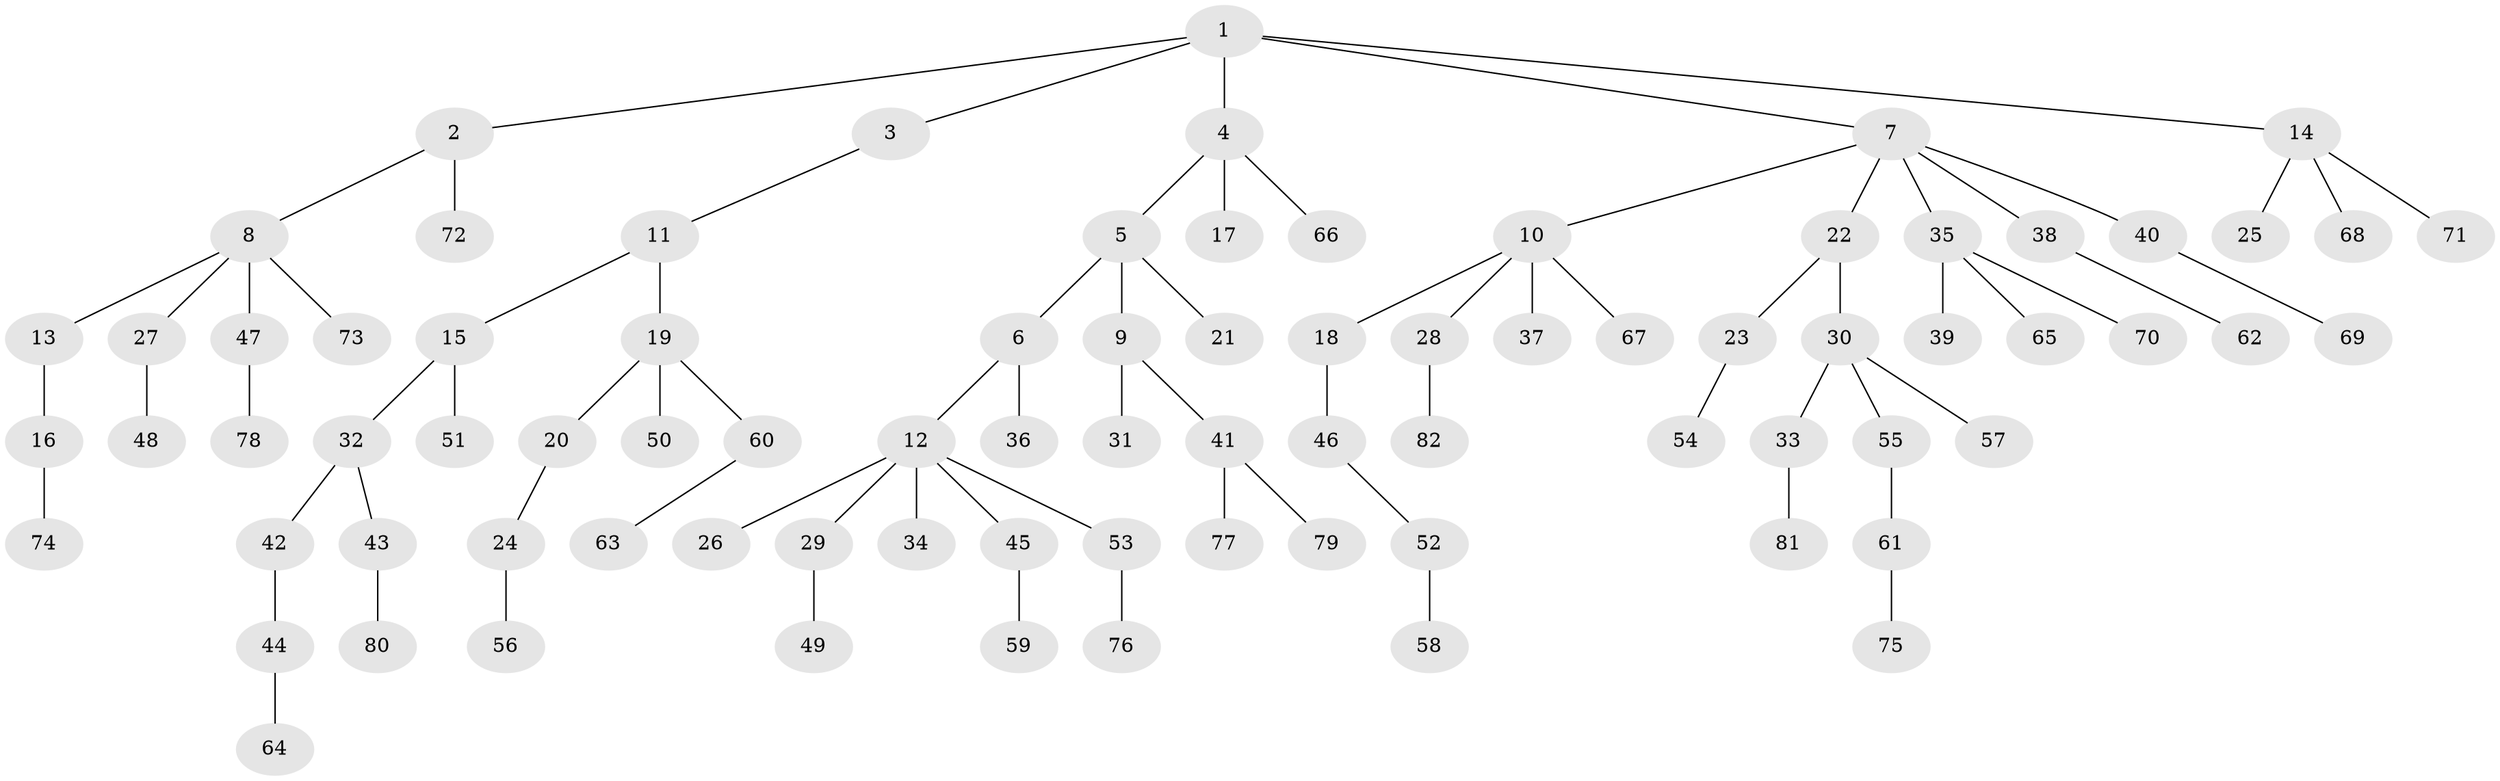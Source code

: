 // Generated by graph-tools (version 1.1) at 2025/11/02/27/25 16:11:25]
// undirected, 82 vertices, 81 edges
graph export_dot {
graph [start="1"]
  node [color=gray90,style=filled];
  1;
  2;
  3;
  4;
  5;
  6;
  7;
  8;
  9;
  10;
  11;
  12;
  13;
  14;
  15;
  16;
  17;
  18;
  19;
  20;
  21;
  22;
  23;
  24;
  25;
  26;
  27;
  28;
  29;
  30;
  31;
  32;
  33;
  34;
  35;
  36;
  37;
  38;
  39;
  40;
  41;
  42;
  43;
  44;
  45;
  46;
  47;
  48;
  49;
  50;
  51;
  52;
  53;
  54;
  55;
  56;
  57;
  58;
  59;
  60;
  61;
  62;
  63;
  64;
  65;
  66;
  67;
  68;
  69;
  70;
  71;
  72;
  73;
  74;
  75;
  76;
  77;
  78;
  79;
  80;
  81;
  82;
  1 -- 2;
  1 -- 3;
  1 -- 4;
  1 -- 7;
  1 -- 14;
  2 -- 8;
  2 -- 72;
  3 -- 11;
  4 -- 5;
  4 -- 17;
  4 -- 66;
  5 -- 6;
  5 -- 9;
  5 -- 21;
  6 -- 12;
  6 -- 36;
  7 -- 10;
  7 -- 22;
  7 -- 35;
  7 -- 38;
  7 -- 40;
  8 -- 13;
  8 -- 27;
  8 -- 47;
  8 -- 73;
  9 -- 31;
  9 -- 41;
  10 -- 18;
  10 -- 28;
  10 -- 37;
  10 -- 67;
  11 -- 15;
  11 -- 19;
  12 -- 26;
  12 -- 29;
  12 -- 34;
  12 -- 45;
  12 -- 53;
  13 -- 16;
  14 -- 25;
  14 -- 68;
  14 -- 71;
  15 -- 32;
  15 -- 51;
  16 -- 74;
  18 -- 46;
  19 -- 20;
  19 -- 50;
  19 -- 60;
  20 -- 24;
  22 -- 23;
  22 -- 30;
  23 -- 54;
  24 -- 56;
  27 -- 48;
  28 -- 82;
  29 -- 49;
  30 -- 33;
  30 -- 55;
  30 -- 57;
  32 -- 42;
  32 -- 43;
  33 -- 81;
  35 -- 39;
  35 -- 65;
  35 -- 70;
  38 -- 62;
  40 -- 69;
  41 -- 77;
  41 -- 79;
  42 -- 44;
  43 -- 80;
  44 -- 64;
  45 -- 59;
  46 -- 52;
  47 -- 78;
  52 -- 58;
  53 -- 76;
  55 -- 61;
  60 -- 63;
  61 -- 75;
}
